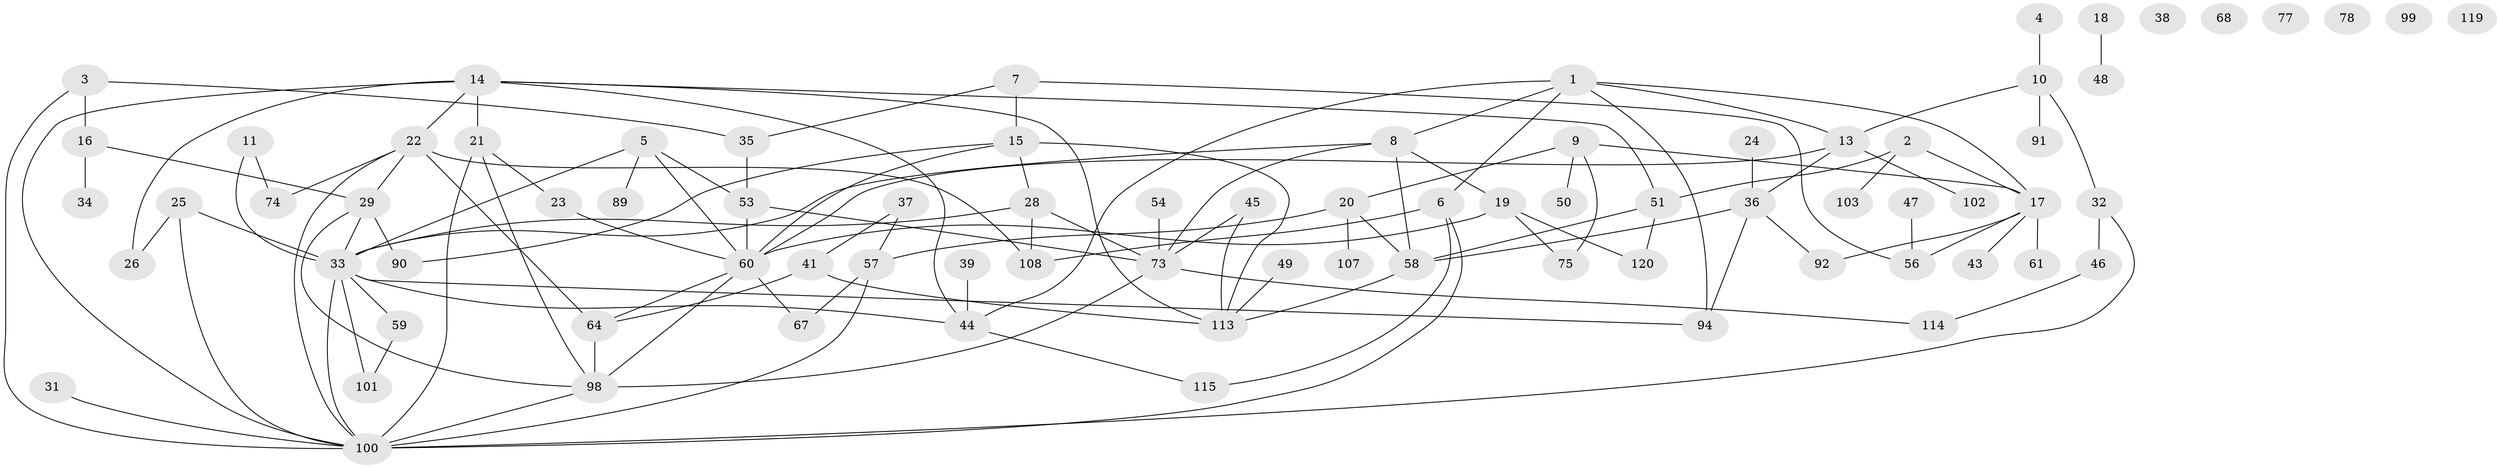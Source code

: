 // Generated by graph-tools (version 1.1) at 2025/23/03/03/25 07:23:26]
// undirected, 80 vertices, 121 edges
graph export_dot {
graph [start="1"]
  node [color=gray90,style=filled];
  1 [super="+96"];
  2 [super="+116"];
  3;
  4 [super="+65"];
  5 [super="+12"];
  6 [super="+69"];
  7 [super="+71"];
  8 [super="+97"];
  9 [super="+87"];
  10 [super="+52"];
  11;
  13 [super="+93"];
  14 [super="+106"];
  15 [super="+62"];
  16 [super="+63"];
  17 [super="+27"];
  18;
  19 [super="+88"];
  20 [super="+76"];
  21 [super="+70"];
  22 [super="+42"];
  23 [super="+55"];
  24;
  25;
  26 [super="+80"];
  28 [super="+30"];
  29 [super="+85"];
  31;
  32 [super="+105"];
  33 [super="+40"];
  34;
  35 [super="+95"];
  36 [super="+79"];
  37 [super="+118"];
  38;
  39;
  41 [super="+72"];
  43;
  44 [super="+104"];
  45;
  46 [super="+86"];
  47;
  48;
  49;
  50;
  51 [super="+81"];
  53;
  54;
  56 [super="+109"];
  57 [super="+83"];
  58 [super="+66"];
  59;
  60 [super="+82"];
  61;
  64 [super="+110"];
  67;
  68;
  73 [super="+84"];
  74;
  75;
  77;
  78;
  89;
  90;
  91;
  92;
  94;
  98 [super="+111"];
  99;
  100 [super="+117"];
  101;
  102;
  103;
  107;
  108 [super="+112"];
  113;
  114;
  115;
  119;
  120;
  1 -- 94;
  1 -- 17;
  1 -- 6;
  1 -- 8;
  1 -- 44;
  1 -- 13;
  2 -- 51;
  2 -- 17;
  2 -- 103;
  3 -- 16;
  3 -- 35;
  3 -- 100;
  4 -- 10;
  5 -- 53;
  5 -- 89;
  5 -- 60;
  5 -- 33;
  6 -- 108;
  6 -- 115;
  6 -- 100;
  7 -- 15;
  7 -- 35;
  7 -- 56;
  8 -- 58;
  8 -- 73;
  8 -- 33;
  8 -- 19;
  9 -- 75;
  9 -- 50;
  9 -- 17;
  9 -- 20;
  10 -- 91;
  10 -- 32;
  10 -- 13;
  11 -- 74;
  11 -- 33;
  13 -- 102;
  13 -- 60;
  13 -- 36;
  14 -- 113;
  14 -- 100;
  14 -- 22;
  14 -- 44;
  14 -- 21;
  14 -- 51;
  14 -- 26;
  15 -- 113;
  15 -- 90;
  15 -- 28;
  15 -- 60;
  16 -- 29;
  16 -- 34;
  17 -- 43;
  17 -- 92;
  17 -- 56 [weight=2];
  17 -- 61;
  18 -- 48;
  19 -- 60;
  19 -- 75;
  19 -- 120;
  20 -- 57;
  20 -- 58 [weight=2];
  20 -- 107;
  21 -- 100 [weight=2];
  21 -- 23;
  21 -- 98;
  22 -- 108 [weight=2];
  22 -- 29;
  22 -- 100;
  22 -- 74;
  22 -- 64;
  23 -- 60;
  24 -- 36;
  25 -- 100;
  25 -- 33;
  25 -- 26;
  28 -- 33;
  28 -- 108 [weight=2];
  28 -- 73;
  29 -- 33;
  29 -- 90;
  29 -- 98;
  31 -- 100 [weight=2];
  32 -- 46;
  32 -- 100;
  33 -- 59;
  33 -- 101;
  33 -- 44;
  33 -- 100;
  33 -- 94;
  35 -- 53;
  36 -- 58;
  36 -- 92;
  36 -- 94;
  37 -- 41;
  37 -- 57;
  39 -- 44;
  41 -- 113;
  41 -- 64;
  44 -- 115;
  45 -- 113;
  45 -- 73;
  46 -- 114;
  47 -- 56;
  49 -- 113;
  51 -- 120;
  51 -- 58;
  53 -- 60;
  53 -- 73;
  54 -- 73;
  57 -- 67;
  57 -- 100 [weight=2];
  58 -- 113;
  59 -- 101;
  60 -- 67;
  60 -- 98;
  60 -- 64;
  64 -- 98 [weight=2];
  73 -- 114;
  73 -- 98;
  98 -- 100;
}

